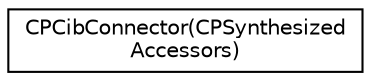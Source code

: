 digraph "Graphical Class Hierarchy"
{
  edge [fontname="Helvetica",fontsize="10",labelfontname="Helvetica",labelfontsize="10"];
  node [fontname="Helvetica",fontsize="10",shape=record];
  rankdir="LR";
  Node1 [label="CPCibConnector(CPSynthesized\lAccessors)",height=0.2,width=0.4,color="black", fillcolor="white", style="filled",URL="$category_c_p_cib_connector_07_c_p_synthesized_accessors_08.html"];
}

